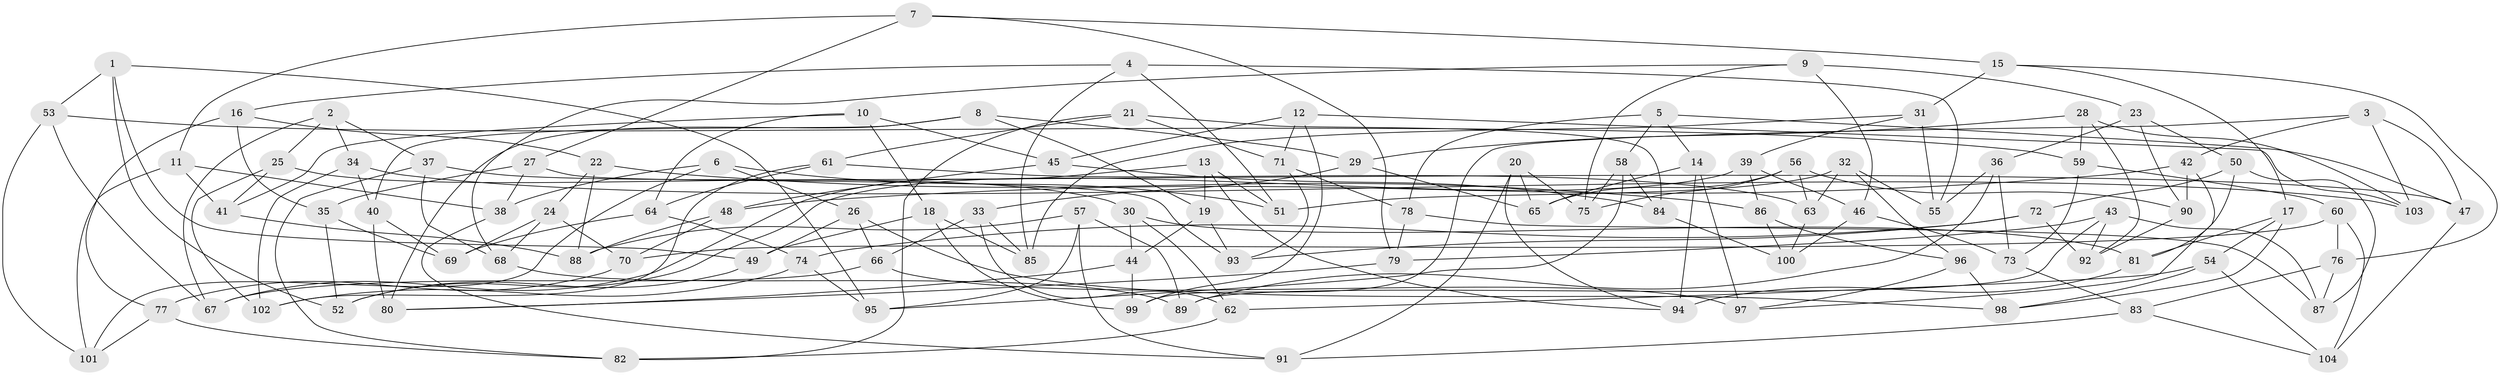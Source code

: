// coarse degree distribution, {6: 0.43548387096774194, 4: 0.3064516129032258, 5: 0.20967741935483872, 3: 0.04838709677419355}
// Generated by graph-tools (version 1.1) at 2025/38/03/04/25 23:38:09]
// undirected, 104 vertices, 208 edges
graph export_dot {
  node [color=gray90,style=filled];
  1;
  2;
  3;
  4;
  5;
  6;
  7;
  8;
  9;
  10;
  11;
  12;
  13;
  14;
  15;
  16;
  17;
  18;
  19;
  20;
  21;
  22;
  23;
  24;
  25;
  26;
  27;
  28;
  29;
  30;
  31;
  32;
  33;
  34;
  35;
  36;
  37;
  38;
  39;
  40;
  41;
  42;
  43;
  44;
  45;
  46;
  47;
  48;
  49;
  50;
  51;
  52;
  53;
  54;
  55;
  56;
  57;
  58;
  59;
  60;
  61;
  62;
  63;
  64;
  65;
  66;
  67;
  68;
  69;
  70;
  71;
  72;
  73;
  74;
  75;
  76;
  77;
  78;
  79;
  80;
  81;
  82;
  83;
  84;
  85;
  86;
  87;
  88;
  89;
  90;
  91;
  92;
  93;
  94;
  95;
  96;
  97;
  98;
  99;
  100;
  101;
  102;
  103;
  104;
  1 -- 53;
  1 -- 95;
  1 -- 49;
  1 -- 52;
  2 -- 37;
  2 -- 25;
  2 -- 34;
  2 -- 67;
  3 -- 47;
  3 -- 99;
  3 -- 42;
  3 -- 103;
  4 -- 85;
  4 -- 51;
  4 -- 55;
  4 -- 16;
  5 -- 47;
  5 -- 78;
  5 -- 58;
  5 -- 14;
  6 -- 101;
  6 -- 38;
  6 -- 26;
  6 -- 51;
  7 -- 15;
  7 -- 79;
  7 -- 27;
  7 -- 11;
  8 -- 19;
  8 -- 40;
  8 -- 80;
  8 -- 29;
  9 -- 46;
  9 -- 68;
  9 -- 23;
  9 -- 75;
  10 -- 64;
  10 -- 41;
  10 -- 45;
  10 -- 18;
  11 -- 38;
  11 -- 101;
  11 -- 41;
  12 -- 99;
  12 -- 71;
  12 -- 103;
  12 -- 45;
  13 -- 19;
  13 -- 94;
  13 -- 51;
  13 -- 67;
  14 -- 97;
  14 -- 65;
  14 -- 94;
  15 -- 76;
  15 -- 17;
  15 -- 31;
  16 -- 77;
  16 -- 35;
  16 -- 22;
  17 -- 98;
  17 -- 81;
  17 -- 54;
  18 -- 49;
  18 -- 85;
  18 -- 99;
  19 -- 44;
  19 -- 93;
  20 -- 65;
  20 -- 91;
  20 -- 75;
  20 -- 94;
  21 -- 82;
  21 -- 71;
  21 -- 84;
  21 -- 61;
  22 -- 88;
  22 -- 24;
  22 -- 86;
  23 -- 90;
  23 -- 50;
  23 -- 36;
  24 -- 69;
  24 -- 70;
  24 -- 68;
  25 -- 30;
  25 -- 102;
  25 -- 41;
  26 -- 66;
  26 -- 98;
  26 -- 49;
  27 -- 35;
  27 -- 38;
  27 -- 93;
  28 -- 92;
  28 -- 29;
  28 -- 59;
  28 -- 103;
  29 -- 33;
  29 -- 65;
  30 -- 62;
  30 -- 44;
  30 -- 81;
  31 -- 55;
  31 -- 39;
  31 -- 85;
  32 -- 96;
  32 -- 51;
  32 -- 63;
  32 -- 55;
  33 -- 66;
  33 -- 62;
  33 -- 85;
  34 -- 40;
  34 -- 103;
  34 -- 102;
  35 -- 69;
  35 -- 52;
  36 -- 55;
  36 -- 89;
  36 -- 73;
  37 -- 47;
  37 -- 82;
  37 -- 68;
  38 -- 91;
  39 -- 52;
  39 -- 46;
  39 -- 86;
  40 -- 80;
  40 -- 69;
  41 -- 88;
  42 -- 48;
  42 -- 97;
  42 -- 90;
  43 -- 79;
  43 -- 87;
  43 -- 89;
  43 -- 92;
  44 -- 80;
  44 -- 99;
  45 -- 84;
  45 -- 48;
  46 -- 100;
  46 -- 73;
  47 -- 104;
  48 -- 88;
  48 -- 70;
  49 -- 52;
  50 -- 72;
  50 -- 81;
  50 -- 87;
  53 -- 101;
  53 -- 67;
  53 -- 59;
  54 -- 62;
  54 -- 104;
  54 -- 98;
  56 -- 75;
  56 -- 90;
  56 -- 65;
  56 -- 63;
  57 -- 88;
  57 -- 89;
  57 -- 91;
  57 -- 95;
  58 -- 95;
  58 -- 84;
  58 -- 75;
  59 -- 60;
  59 -- 73;
  60 -- 70;
  60 -- 76;
  60 -- 104;
  61 -- 102;
  61 -- 64;
  61 -- 63;
  62 -- 82;
  63 -- 100;
  64 -- 69;
  64 -- 74;
  66 -- 67;
  66 -- 97;
  68 -- 89;
  70 -- 77;
  71 -- 78;
  71 -- 93;
  72 -- 92;
  72 -- 74;
  72 -- 93;
  73 -- 83;
  74 -- 102;
  74 -- 95;
  76 -- 87;
  76 -- 83;
  77 -- 82;
  77 -- 101;
  78 -- 87;
  78 -- 79;
  79 -- 80;
  81 -- 94;
  83 -- 104;
  83 -- 91;
  84 -- 100;
  86 -- 96;
  86 -- 100;
  90 -- 92;
  96 -- 97;
  96 -- 98;
}
